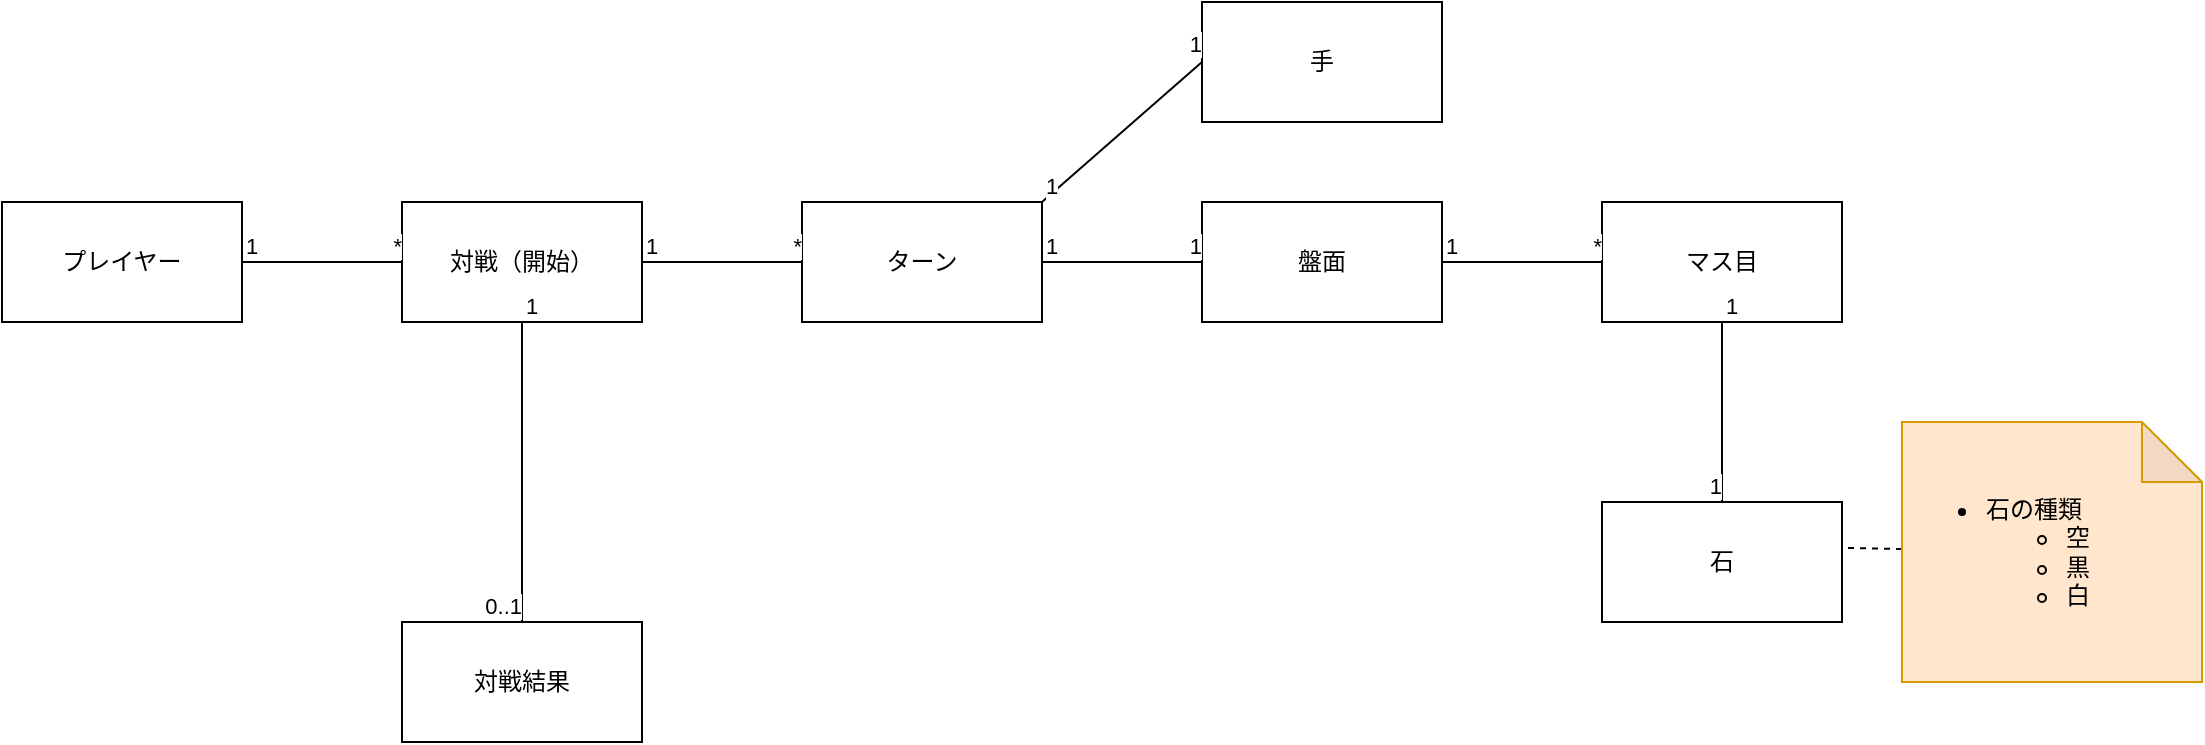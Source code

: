 <mxfile>
    <diagram id="qoernoyAjKbj1d9VqweZ" name="ページ1">
        <mxGraphModel dx="3055" dy="1510" grid="1" gridSize="10" guides="1" tooltips="1" connect="1" arrows="1" fold="1" page="1" pageScale="1" pageWidth="1920" pageHeight="1200" math="0" shadow="0">
            <root>
                <mxCell id="0"/>
                <mxCell id="1" parent="0"/>
                <mxCell id="2" value="対戦（開始）" style="rounded=0;whiteSpace=wrap;html=1;" vertex="1" parent="1">
                    <mxGeometry x="610" y="510" width="120" height="60" as="geometry"/>
                </mxCell>
                <mxCell id="3" value="石" style="rounded=0;whiteSpace=wrap;html=1;" vertex="1" parent="1">
                    <mxGeometry x="1210" y="660" width="120" height="60" as="geometry"/>
                </mxCell>
                <mxCell id="4" value="盤面&lt;span style=&quot;font-family: monospace; font-size: 0px; text-align: start; text-wrap: nowrap;&quot;&gt;%3CmxGraphModel%3E%3Croot%3E%3CmxCell%20id%3D%220%22%2F%3E%3CmxCell%20id%3D%221%22%20parent%3D%220%22%2F%3E%3CmxCell%20id%3D%222%22%20value%3D%22%E5%AF%BE%E6%88%A6%EF%BC%88%E9%96%8B%E5%A7%8B%EF%BC%89%22%20style%3D%22rounded%3D0%3BwhiteSpace%3Dwrap%3Bhtml%3D1%3B%22%20vertex%3D%221%22%20parent%3D%221%22%3E%3CmxGeometry%20x%3D%2280%22%20y%3D%22150%22%20width%3D%22120%22%20height%3D%2260%22%20as%3D%22geometry%22%2F%3E%3C%2FmxCell%3E%3C%2Froot%3E%3C%2FmxGraphModel%3E&lt;/span&gt;" style="rounded=0;whiteSpace=wrap;html=1;" vertex="1" parent="1">
                    <mxGeometry x="1010" y="510" width="120" height="60" as="geometry"/>
                </mxCell>
                <mxCell id="5" value="対戦結果" style="rounded=0;whiteSpace=wrap;html=1;" vertex="1" parent="1">
                    <mxGeometry x="610" y="720" width="120" height="60" as="geometry"/>
                </mxCell>
                <mxCell id="6" value="プレイヤー" style="rounded=0;whiteSpace=wrap;html=1;" vertex="1" parent="1">
                    <mxGeometry x="410" y="510" width="120" height="60" as="geometry"/>
                </mxCell>
                <mxCell id="8" style="edgeStyle=none;html=1;entryX=1.003;entryY=0.382;entryDx=0;entryDy=0;endArrow=none;endFill=0;dashed=1;entryPerimeter=0;" edge="1" parent="1" source="7" target="3">
                    <mxGeometry relative="1" as="geometry"/>
                </mxCell>
                <mxCell id="7" value="&lt;ul&gt;&lt;li&gt;&lt;span style=&quot;background-color: transparent;&quot;&gt;石の種類&lt;/span&gt;&lt;/li&gt;&lt;ul&gt;&lt;li&gt;&lt;font&gt;空&lt;/font&gt;&lt;/li&gt;&lt;li&gt;&lt;font&gt;黒&lt;/font&gt;&lt;/li&gt;&lt;li&gt;&lt;font&gt;白&lt;/font&gt;&lt;/li&gt;&lt;/ul&gt;&lt;/ul&gt;" style="shape=note;whiteSpace=wrap;html=1;backgroundOutline=1;darkOpacity=0.05;fillColor=#ffe6cc;strokeColor=#d79b00;align=left;" vertex="1" parent="1">
                    <mxGeometry x="1360" y="620" width="150" height="130" as="geometry"/>
                </mxCell>
                <mxCell id="10" value="" style="endArrow=none;html=1;exitX=1;exitY=0.5;exitDx=0;exitDy=0;entryX=0;entryY=0.5;entryDx=0;entryDy=0;" edge="1" parent="1" source="6" target="2">
                    <mxGeometry relative="1" as="geometry">
                        <mxPoint x="400" y="539.38" as="sourcePoint"/>
                        <mxPoint x="560" y="539.38" as="targetPoint"/>
                    </mxGeometry>
                </mxCell>
                <mxCell id="11" value="1" style="edgeLabel;resizable=0;html=1;align=left;verticalAlign=bottom;" connectable="0" vertex="1" parent="10">
                    <mxGeometry x="-1" relative="1" as="geometry"/>
                </mxCell>
                <mxCell id="12" value="*" style="edgeLabel;resizable=0;html=1;align=right;verticalAlign=bottom;" connectable="0" vertex="1" parent="10">
                    <mxGeometry x="1" relative="1" as="geometry"/>
                </mxCell>
                <mxCell id="13" value="" style="endArrow=none;html=1;exitX=0.5;exitY=1;exitDx=0;exitDy=0;entryX=0.5;entryY=0;entryDx=0;entryDy=0;" edge="1" parent="1" source="2" target="5">
                    <mxGeometry relative="1" as="geometry">
                        <mxPoint x="410" y="639.13" as="sourcePoint"/>
                        <mxPoint x="690" y="639.13" as="targetPoint"/>
                    </mxGeometry>
                </mxCell>
                <mxCell id="14" value="1" style="edgeLabel;resizable=0;html=1;align=left;verticalAlign=bottom;" connectable="0" vertex="1" parent="13">
                    <mxGeometry x="-1" relative="1" as="geometry"/>
                </mxCell>
                <mxCell id="15" value="0..1" style="edgeLabel;resizable=0;html=1;align=right;verticalAlign=bottom;" connectable="0" vertex="1" parent="13">
                    <mxGeometry x="1" relative="1" as="geometry"/>
                </mxCell>
                <mxCell id="16" value="ターン" style="rounded=0;whiteSpace=wrap;html=1;" vertex="1" parent="1">
                    <mxGeometry x="810" y="510" width="120" height="60" as="geometry"/>
                </mxCell>
                <mxCell id="17" value="" style="endArrow=none;html=1;exitX=1;exitY=0.5;exitDx=0;exitDy=0;entryX=0;entryY=0.5;entryDx=0;entryDy=0;" edge="1" parent="1" source="2" target="16">
                    <mxGeometry relative="1" as="geometry">
                        <mxPoint x="790" y="630" as="sourcePoint"/>
                        <mxPoint x="1070" y="630" as="targetPoint"/>
                    </mxGeometry>
                </mxCell>
                <mxCell id="18" value="1" style="edgeLabel;resizable=0;html=1;align=left;verticalAlign=bottom;" connectable="0" vertex="1" parent="17">
                    <mxGeometry x="-1" relative="1" as="geometry"/>
                </mxCell>
                <mxCell id="19" value="*" style="edgeLabel;resizable=0;html=1;align=right;verticalAlign=bottom;" connectable="0" vertex="1" parent="17">
                    <mxGeometry x="1" relative="1" as="geometry"/>
                </mxCell>
                <mxCell id="20" value="" style="endArrow=none;html=1;exitX=1;exitY=0.5;exitDx=0;exitDy=0;entryX=0;entryY=0.5;entryDx=0;entryDy=0;" edge="1" parent="1" source="16" target="4">
                    <mxGeometry relative="1" as="geometry">
                        <mxPoint x="980" y="620" as="sourcePoint"/>
                        <mxPoint x="1100" y="620" as="targetPoint"/>
                    </mxGeometry>
                </mxCell>
                <mxCell id="21" value="1" style="edgeLabel;resizable=0;html=1;align=left;verticalAlign=bottom;" connectable="0" vertex="1" parent="20">
                    <mxGeometry x="-1" relative="1" as="geometry"/>
                </mxCell>
                <mxCell id="22" value="1" style="edgeLabel;resizable=0;html=1;align=right;verticalAlign=bottom;" connectable="0" vertex="1" parent="20">
                    <mxGeometry x="1" relative="1" as="geometry"/>
                </mxCell>
                <mxCell id="26" value="&lt;div style=&quot;text-align: center;&quot;&gt;&lt;font&gt;&lt;span style=&quot;text-align: start; background-color: transparent;&quot;&gt;&lt;font&gt;マス目&lt;/font&gt;&lt;/span&gt;&lt;span style=&quot;font-family: monospace; font-size: 0px; text-align: start; text-wrap: nowrap; background-color: transparent;&quot;&gt;%3CmxGraphModel%3E%3Croot%3E%3CmxCell%20id%3D%220%22%2F%3E%3CmxCell%20id%3D%221%22%20parent%3D%220%22%2F%3E%3CmxCell%20id%3D%222%22%20value%3D%22%E5%AF%BE%E6%88%A6%EF%BC%88%E9%96%8B%E5%A7%8B%EF%BC%89%22%20style%3D%22rounded%3D0%3BwhiteSpace%3Dwrap%3Bhtml%3D1%3B%22%20vertex%3D%221%22%20parent%3D%221%22%3E%3CmxGeometry%20x%3D%2280%22%20y%3D%22150%22%20width%3D%22120%22%20height%3D%2260%22%20as%3D%22geometry%22%2F%3E%3C%2FmxCell%3E%3C%2Froot%3E%3C%2FmxGraphModel%3E&lt;/span&gt;&lt;/font&gt;&lt;/div&gt;" style="rounded=0;whiteSpace=wrap;html=1;strokeColor=default;" vertex="1" parent="1">
                    <mxGeometry x="1210" y="510" width="120" height="60" as="geometry"/>
                </mxCell>
                <mxCell id="27" value="" style="endArrow=none;html=1;exitX=1;exitY=0.5;exitDx=0;exitDy=0;entryX=0;entryY=0.5;entryDx=0;entryDy=0;" edge="1" parent="1" source="4" target="26">
                    <mxGeometry relative="1" as="geometry">
                        <mxPoint x="1140" y="600" as="sourcePoint"/>
                        <mxPoint x="1220" y="600" as="targetPoint"/>
                    </mxGeometry>
                </mxCell>
                <mxCell id="28" value="1" style="edgeLabel;resizable=0;html=1;align=left;verticalAlign=bottom;" connectable="0" vertex="1" parent="27">
                    <mxGeometry x="-1" relative="1" as="geometry"/>
                </mxCell>
                <mxCell id="29" value="*" style="edgeLabel;resizable=0;html=1;align=right;verticalAlign=bottom;" connectable="0" vertex="1" parent="27">
                    <mxGeometry x="1" relative="1" as="geometry"/>
                </mxCell>
                <mxCell id="31" value="" style="endArrow=none;html=1;exitX=0.5;exitY=1;exitDx=0;exitDy=0;entryX=0.5;entryY=0;entryDx=0;entryDy=0;" edge="1" parent="1" source="26" target="3">
                    <mxGeometry relative="1" as="geometry">
                        <mxPoint x="1120" y="629.38" as="sourcePoint"/>
                        <mxPoint x="1200" y="629.38" as="targetPoint"/>
                    </mxGeometry>
                </mxCell>
                <mxCell id="32" value="1" style="edgeLabel;resizable=0;html=1;align=left;verticalAlign=bottom;" connectable="0" vertex="1" parent="31">
                    <mxGeometry x="-1" relative="1" as="geometry"/>
                </mxCell>
                <mxCell id="33" value="1" style="edgeLabel;resizable=0;html=1;align=right;verticalAlign=bottom;" connectable="0" vertex="1" parent="31">
                    <mxGeometry x="1" relative="1" as="geometry"/>
                </mxCell>
                <mxCell id="34" value="手" style="rounded=0;whiteSpace=wrap;html=1;" vertex="1" parent="1">
                    <mxGeometry x="1010" y="410" width="120" height="60" as="geometry"/>
                </mxCell>
                <mxCell id="35" value="" style="endArrow=none;html=1;exitX=1;exitY=0;exitDx=0;exitDy=0;entryX=0;entryY=0.5;entryDx=0;entryDy=0;" edge="1" parent="1" source="16" target="34">
                    <mxGeometry relative="1" as="geometry">
                        <mxPoint x="900" y="440" as="sourcePoint"/>
                        <mxPoint x="980" y="440" as="targetPoint"/>
                    </mxGeometry>
                </mxCell>
                <mxCell id="36" value="1" style="edgeLabel;resizable=0;html=1;align=left;verticalAlign=bottom;" connectable="0" vertex="1" parent="35">
                    <mxGeometry x="-1" relative="1" as="geometry"/>
                </mxCell>
                <mxCell id="37" value="1" style="edgeLabel;resizable=0;html=1;align=right;verticalAlign=bottom;" connectable="0" vertex="1" parent="35">
                    <mxGeometry x="1" relative="1" as="geometry"/>
                </mxCell>
            </root>
        </mxGraphModel>
    </diagram>
</mxfile>